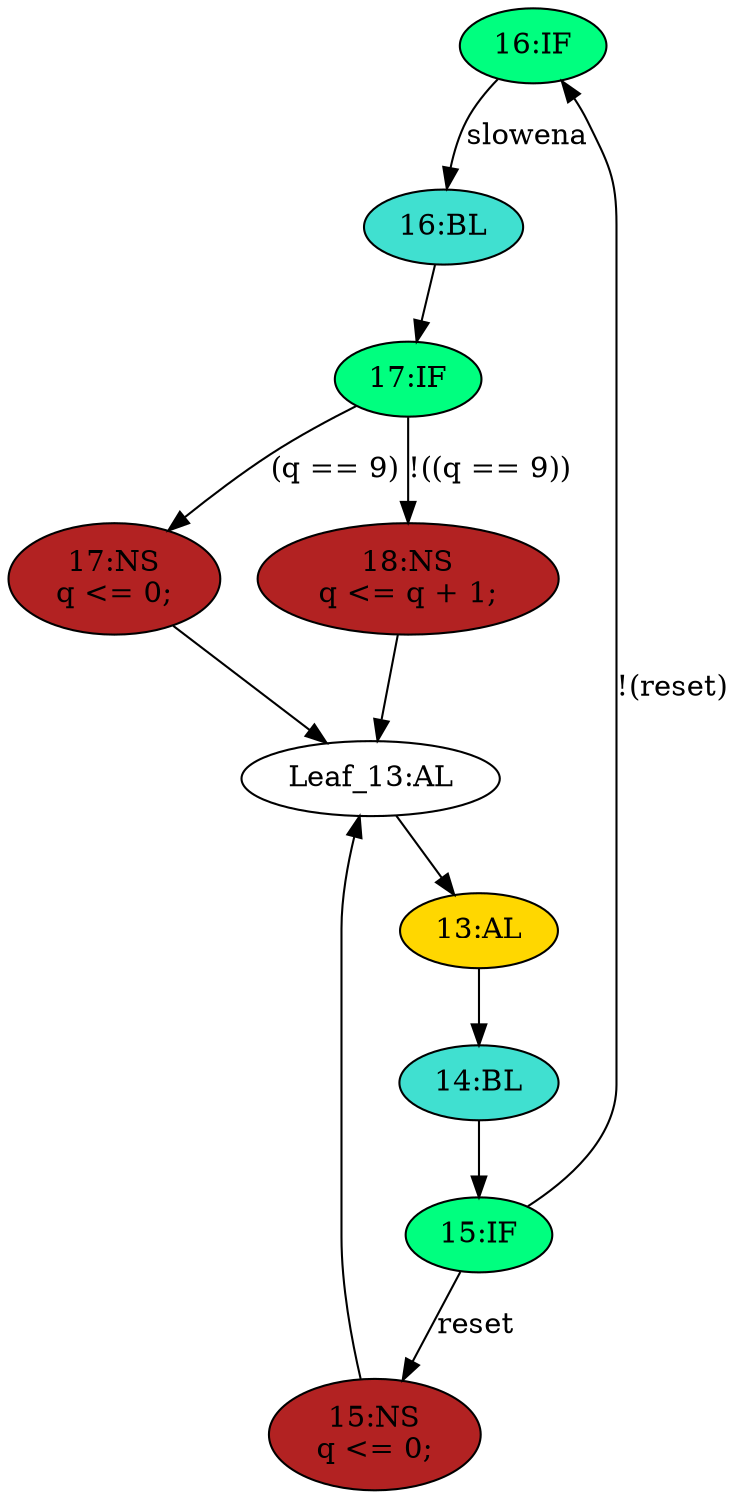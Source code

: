 strict digraph "compose( ,  )" {
	node [label="\N"];
	"16:IF"	[ast="<pyverilog.vparser.ast.IfStatement object at 0x7f551cd23d10>",
		fillcolor=springgreen,
		label="16:IF",
		statements="[]",
		style=filled,
		typ=IfStatement];
	"16:BL"	[ast="<pyverilog.vparser.ast.Block object at 0x7f551cd233d0>",
		fillcolor=turquoise,
		label="16:BL",
		statements="[]",
		style=filled,
		typ=Block];
	"16:IF" -> "16:BL"	[cond="['slowena']",
		label=slowena,
		lineno=16];
	"17:IF"	[ast="<pyverilog.vparser.ast.IfStatement object at 0x7f551cccebd0>",
		fillcolor=springgreen,
		label="17:IF",
		statements="[]",
		style=filled,
		typ=IfStatement];
	"18:NS"	[ast="<pyverilog.vparser.ast.NonblockingSubstitution object at 0x7f551cd31250>",
		fillcolor=firebrick,
		label="18:NS
q <= q + 1;",
		statements="[<pyverilog.vparser.ast.NonblockingSubstitution object at 0x7f551cd31250>]",
		style=filled,
		typ=NonblockingSubstitution];
	"17:IF" -> "18:NS"	[cond="['q']",
		label="!((q == 9))",
		lineno=17];
	"17:NS"	[ast="<pyverilog.vparser.ast.NonblockingSubstitution object at 0x7f551cccecd0>",
		fillcolor=firebrick,
		label="17:NS
q <= 0;",
		statements="[<pyverilog.vparser.ast.NonblockingSubstitution object at 0x7f551cccecd0>]",
		style=filled,
		typ=NonblockingSubstitution];
	"17:IF" -> "17:NS"	[cond="['q']",
		label="(q == 9)",
		lineno=17];
	"14:BL"	[ast="<pyverilog.vparser.ast.Block object at 0x7f551cdb50d0>",
		fillcolor=turquoise,
		label="14:BL",
		statements="[]",
		style=filled,
		typ=Block];
	"15:IF"	[ast="<pyverilog.vparser.ast.IfStatement object at 0x7f551cd37390>",
		fillcolor=springgreen,
		label="15:IF",
		statements="[]",
		style=filled,
		typ=IfStatement];
	"14:BL" -> "15:IF"	[cond="[]",
		lineno=None];
	"Leaf_13:AL"	[def_var="['q']",
		label="Leaf_13:AL"];
	"18:NS" -> "Leaf_13:AL"	[cond="[]",
		lineno=None];
	"17:NS" -> "Leaf_13:AL"	[cond="[]",
		lineno=None];
	"15:IF" -> "16:IF"	[cond="['reset']",
		label="!(reset)",
		lineno=15];
	"15:NS"	[ast="<pyverilog.vparser.ast.NonblockingSubstitution object at 0x7f551ccd6910>",
		fillcolor=firebrick,
		label="15:NS
q <= 0;",
		statements="[<pyverilog.vparser.ast.NonblockingSubstitution object at 0x7f551ccd6910>]",
		style=filled,
		typ=NonblockingSubstitution];
	"15:IF" -> "15:NS"	[cond="['reset']",
		label=reset,
		lineno=15];
	"13:AL"	[ast="<pyverilog.vparser.ast.Always object at 0x7f551cdb5390>",
		clk_sens=True,
		fillcolor=gold,
		label="13:AL",
		sens="['clk']",
		statements="[]",
		style=filled,
		typ=Always,
		use_var="['reset', 'q', 'slowena']"];
	"Leaf_13:AL" -> "13:AL";
	"15:NS" -> "Leaf_13:AL"	[cond="[]",
		lineno=None];
	"13:AL" -> "14:BL"	[cond="[]",
		lineno=None];
	"16:BL" -> "17:IF"	[cond="[]",
		lineno=None];
}
